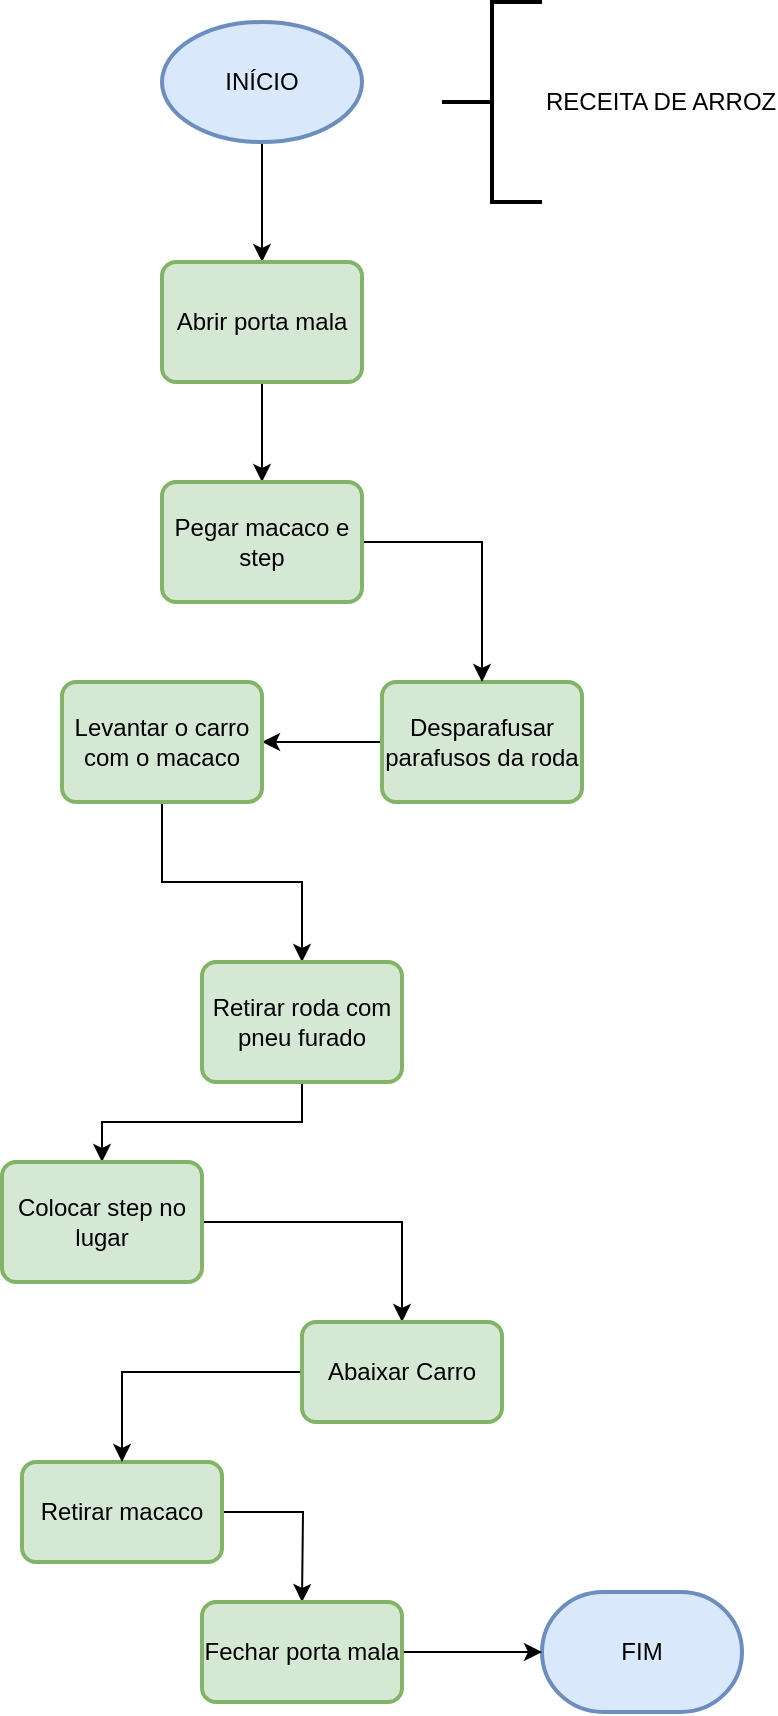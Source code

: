 <mxfile version="20.4.2" type="github">
  <diagram id="K3xeFRALbzuhU4c2LSBe" name="Página-1">
    <mxGraphModel dx="1191" dy="898" grid="1" gridSize="10" guides="1" tooltips="1" connect="1" arrows="1" fold="1" page="1" pageScale="1" pageWidth="827" pageHeight="1169" math="0" shadow="0">
      <root>
        <mxCell id="0" />
        <mxCell id="1" parent="0" />
        <mxCell id="6_0FSexhwAI14o5Kcjyu-5" value="" style="edgeStyle=orthogonalEdgeStyle;rounded=0;orthogonalLoop=1;jettySize=auto;html=1;" parent="1" source="6_0FSexhwAI14o5Kcjyu-1" target="6_0FSexhwAI14o5Kcjyu-2" edge="1">
          <mxGeometry relative="1" as="geometry" />
        </mxCell>
        <mxCell id="6_0FSexhwAI14o5Kcjyu-1" value="INÍCIO" style="strokeWidth=2;html=1;shape=mxgraph.flowchart.start_1;whiteSpace=wrap;fillColor=#dae8fc;strokeColor=#6c8ebf;" parent="1" vertex="1">
          <mxGeometry x="70" y="30" width="100" height="60" as="geometry" />
        </mxCell>
        <mxCell id="6_0FSexhwAI14o5Kcjyu-23" value="" style="edgeStyle=orthogonalEdgeStyle;rounded=0;orthogonalLoop=1;jettySize=auto;html=1;" parent="1" source="6_0FSexhwAI14o5Kcjyu-2" target="6_0FSexhwAI14o5Kcjyu-7" edge="1">
          <mxGeometry relative="1" as="geometry" />
        </mxCell>
        <mxCell id="6_0FSexhwAI14o5Kcjyu-2" value="Abrir porta mala" style="rounded=1;whiteSpace=wrap;html=1;absoluteArcSize=1;arcSize=14;strokeWidth=2;fillColor=#d5e8d4;strokeColor=#82b366;" parent="1" vertex="1">
          <mxGeometry x="70" y="150" width="100" height="60" as="geometry" />
        </mxCell>
        <mxCell id="6_0FSexhwAI14o5Kcjyu-22" value="" style="edgeStyle=orthogonalEdgeStyle;rounded=0;orthogonalLoop=1;jettySize=auto;html=1;" parent="1" source="6_0FSexhwAI14o5Kcjyu-3" target="6_0FSexhwAI14o5Kcjyu-8" edge="1">
          <mxGeometry relative="1" as="geometry" />
        </mxCell>
        <mxCell id="6_0FSexhwAI14o5Kcjyu-3" value="Desparafusar parafusos da roda" style="rounded=1;whiteSpace=wrap;html=1;absoluteArcSize=1;arcSize=14;strokeWidth=2;fillColor=#d5e8d4;strokeColor=#82b366;" parent="1" vertex="1">
          <mxGeometry x="180" y="360" width="100" height="60" as="geometry" />
        </mxCell>
        <mxCell id="6_0FSexhwAI14o5Kcjyu-4" value="RECEITA DE ARROZ" style="strokeWidth=2;html=1;shape=mxgraph.flowchart.annotation_2;align=left;labelPosition=right;pointerEvents=1;" parent="1" vertex="1">
          <mxGeometry x="210" y="20" width="50" height="100" as="geometry" />
        </mxCell>
        <mxCell id="6_0FSexhwAI14o5Kcjyu-24" value="" style="edgeStyle=orthogonalEdgeStyle;rounded=0;orthogonalLoop=1;jettySize=auto;html=1;" parent="1" source="6_0FSexhwAI14o5Kcjyu-7" target="6_0FSexhwAI14o5Kcjyu-3" edge="1">
          <mxGeometry relative="1" as="geometry" />
        </mxCell>
        <mxCell id="6_0FSexhwAI14o5Kcjyu-7" value="Pegar macaco e step" style="rounded=1;whiteSpace=wrap;html=1;absoluteArcSize=1;arcSize=14;strokeWidth=2;fillColor=#d5e8d4;strokeColor=#82b366;" parent="1" vertex="1">
          <mxGeometry x="70" y="260" width="100" height="60" as="geometry" />
        </mxCell>
        <mxCell id="6_0FSexhwAI14o5Kcjyu-21" value="" style="edgeStyle=orthogonalEdgeStyle;rounded=0;orthogonalLoop=1;jettySize=auto;html=1;" parent="1" source="6_0FSexhwAI14o5Kcjyu-8" target="6_0FSexhwAI14o5Kcjyu-9" edge="1">
          <mxGeometry relative="1" as="geometry" />
        </mxCell>
        <mxCell id="6_0FSexhwAI14o5Kcjyu-8" value="Levantar o carro com o macaco" style="rounded=1;whiteSpace=wrap;html=1;absoluteArcSize=1;arcSize=14;strokeWidth=2;fillColor=#d5e8d4;strokeColor=#82b366;" parent="1" vertex="1">
          <mxGeometry x="20" y="360" width="100" height="60" as="geometry" />
        </mxCell>
        <mxCell id="6_0FSexhwAI14o5Kcjyu-20" value="" style="edgeStyle=orthogonalEdgeStyle;rounded=0;orthogonalLoop=1;jettySize=auto;html=1;" parent="1" source="6_0FSexhwAI14o5Kcjyu-9" target="6_0FSexhwAI14o5Kcjyu-10" edge="1">
          <mxGeometry relative="1" as="geometry" />
        </mxCell>
        <mxCell id="6_0FSexhwAI14o5Kcjyu-9" value="Retirar roda com pneu furado" style="rounded=1;whiteSpace=wrap;html=1;absoluteArcSize=1;arcSize=14;strokeWidth=2;fillColor=#d5e8d4;strokeColor=#82b366;" parent="1" vertex="1">
          <mxGeometry x="90" y="500" width="100" height="60" as="geometry" />
        </mxCell>
        <mxCell id="A8hfe6rTCw_IZqD7bYPZ-2" value="" style="edgeStyle=orthogonalEdgeStyle;rounded=0;orthogonalLoop=1;jettySize=auto;html=1;" edge="1" parent="1" source="6_0FSexhwAI14o5Kcjyu-10" target="A8hfe6rTCw_IZqD7bYPZ-1">
          <mxGeometry relative="1" as="geometry" />
        </mxCell>
        <mxCell id="6_0FSexhwAI14o5Kcjyu-10" value="Colocar step no lugar" style="rounded=1;whiteSpace=wrap;html=1;absoluteArcSize=1;arcSize=14;strokeWidth=2;fillColor=#d5e8d4;strokeColor=#82b366;" parent="1" vertex="1">
          <mxGeometry x="-10" y="600" width="100" height="60" as="geometry" />
        </mxCell>
        <mxCell id="6_0FSexhwAI14o5Kcjyu-11" value="FIM" style="strokeWidth=2;html=1;shape=mxgraph.flowchart.terminator;whiteSpace=wrap;fillColor=#dae8fc;strokeColor=#6c8ebf;" parent="1" vertex="1">
          <mxGeometry x="260" y="815" width="100" height="60" as="geometry" />
        </mxCell>
        <mxCell id="6_0FSexhwAI14o5Kcjyu-16" value="" style="edgeStyle=orthogonalEdgeStyle;rounded=0;orthogonalLoop=1;jettySize=auto;html=1;entryX=0;entryY=0.5;entryDx=0;entryDy=0;entryPerimeter=0;" parent="1" source="6_0FSexhwAI14o5Kcjyu-13" edge="1">
          <mxGeometry relative="1" as="geometry">
            <mxPoint x="140" y="820" as="targetPoint" />
          </mxGeometry>
        </mxCell>
        <mxCell id="6_0FSexhwAI14o5Kcjyu-13" value="Retirar macaco" style="whiteSpace=wrap;html=1;fillColor=#d5e8d4;strokeColor=#82b366;rounded=1;arcSize=14;strokeWidth=2;" parent="1" vertex="1">
          <mxGeometry y="750" width="100" height="50" as="geometry" />
        </mxCell>
        <mxCell id="A8hfe6rTCw_IZqD7bYPZ-3" value="" style="edgeStyle=orthogonalEdgeStyle;rounded=0;orthogonalLoop=1;jettySize=auto;html=1;entryX=0.5;entryY=0;entryDx=0;entryDy=0;" edge="1" parent="1" source="A8hfe6rTCw_IZqD7bYPZ-1" target="6_0FSexhwAI14o5Kcjyu-13">
          <mxGeometry relative="1" as="geometry" />
        </mxCell>
        <mxCell id="A8hfe6rTCw_IZqD7bYPZ-1" value="Abaixar Carro" style="whiteSpace=wrap;html=1;fillColor=#d5e8d4;strokeColor=#82b366;rounded=1;arcSize=14;strokeWidth=2;" vertex="1" parent="1">
          <mxGeometry x="140" y="680" width="100" height="50" as="geometry" />
        </mxCell>
        <mxCell id="A8hfe6rTCw_IZqD7bYPZ-5" value="" style="edgeStyle=orthogonalEdgeStyle;rounded=0;orthogonalLoop=1;jettySize=auto;html=1;" edge="1" parent="1" source="A8hfe6rTCw_IZqD7bYPZ-4" target="6_0FSexhwAI14o5Kcjyu-11">
          <mxGeometry relative="1" as="geometry" />
        </mxCell>
        <mxCell id="A8hfe6rTCw_IZqD7bYPZ-4" value="Fechar porta mala" style="whiteSpace=wrap;html=1;fillColor=#d5e8d4;strokeColor=#82b366;rounded=1;arcSize=14;strokeWidth=2;" vertex="1" parent="1">
          <mxGeometry x="90" y="820" width="100" height="50" as="geometry" />
        </mxCell>
      </root>
    </mxGraphModel>
  </diagram>
</mxfile>
